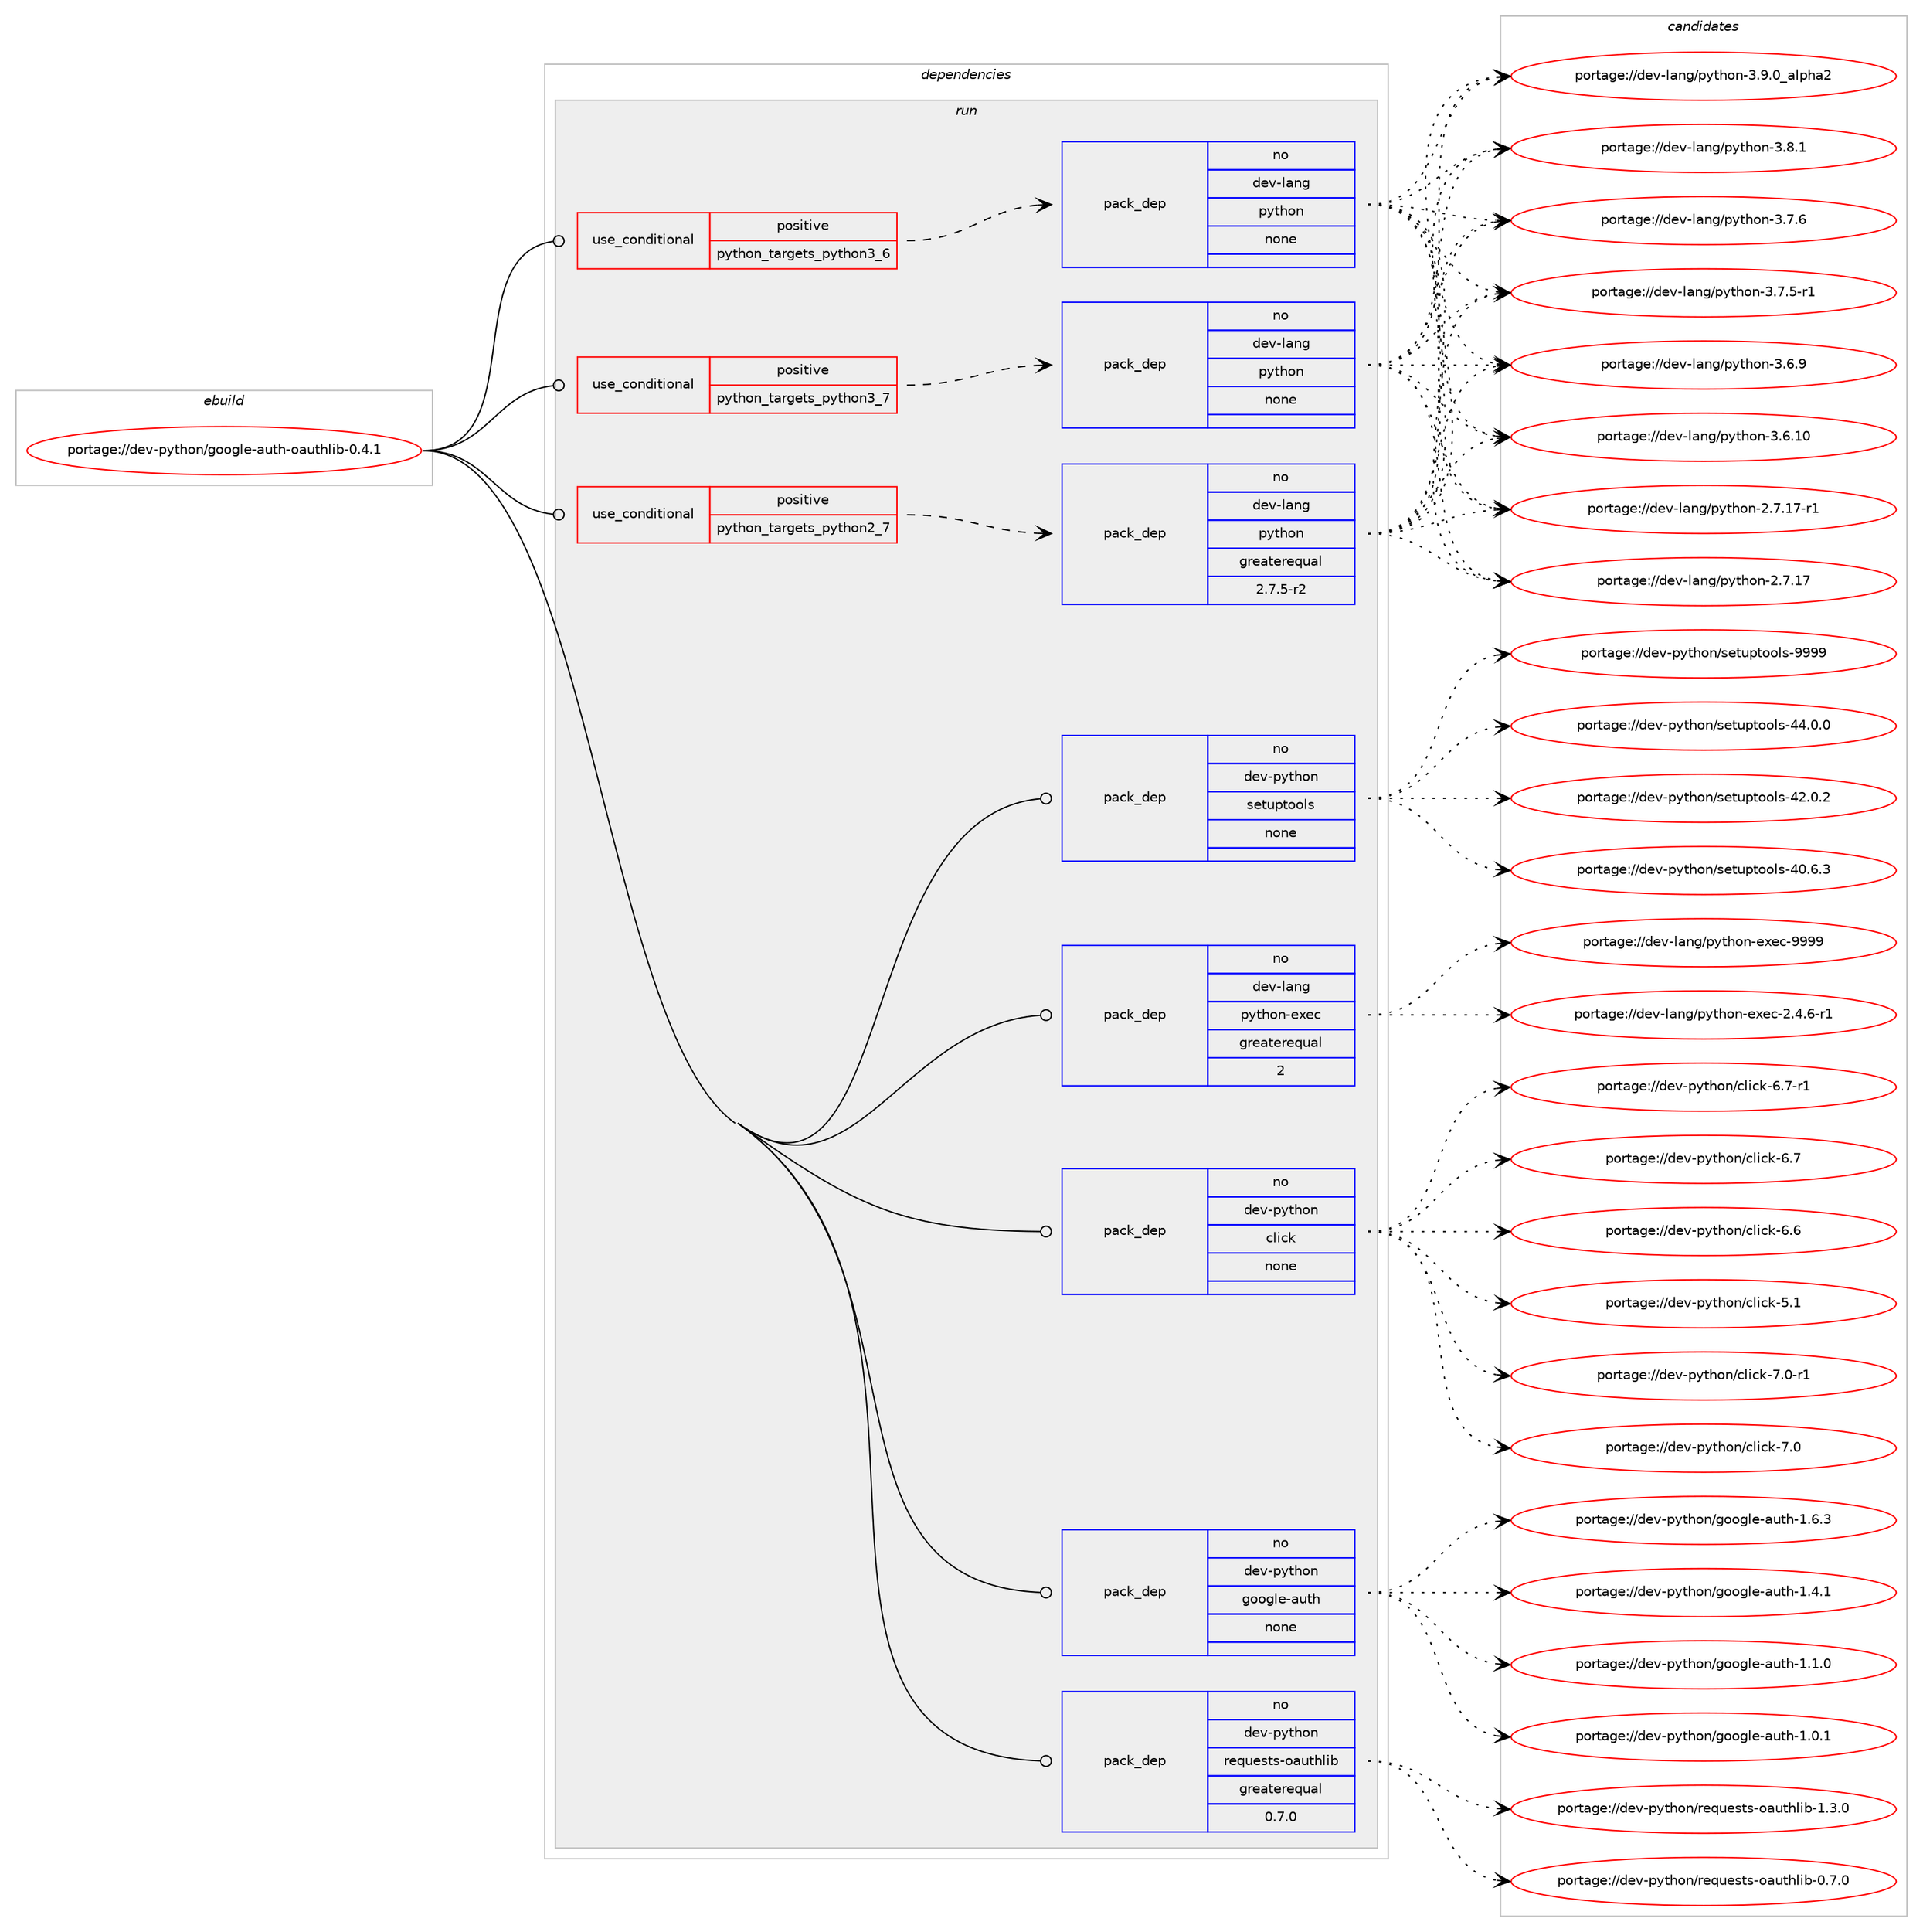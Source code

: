 digraph prolog {

# *************
# Graph options
# *************

newrank=true;
concentrate=true;
compound=true;
graph [rankdir=LR,fontname=Helvetica,fontsize=10,ranksep=1.5];#, ranksep=2.5, nodesep=0.2];
edge  [arrowhead=vee];
node  [fontname=Helvetica,fontsize=10];

# **********
# The ebuild
# **********

subgraph cluster_leftcol {
color=gray;
label=<<i>ebuild</i>>;
id [label="portage://dev-python/google-auth-oauthlib-0.4.1", color=red, width=4, href="../dev-python/google-auth-oauthlib-0.4.1.svg"];
}

# ****************
# The dependencies
# ****************

subgraph cluster_midcol {
color=gray;
label=<<i>dependencies</i>>;
subgraph cluster_compile {
fillcolor="#eeeeee";
style=filled;
label=<<i>compile</i>>;
}
subgraph cluster_compileandrun {
fillcolor="#eeeeee";
style=filled;
label=<<i>compile and run</i>>;
}
subgraph cluster_run {
fillcolor="#eeeeee";
style=filled;
label=<<i>run</i>>;
subgraph cond115197 {
dependency458240 [label=<<TABLE BORDER="0" CELLBORDER="1" CELLSPACING="0" CELLPADDING="4"><TR><TD ROWSPAN="3" CELLPADDING="10">use_conditional</TD></TR><TR><TD>positive</TD></TR><TR><TD>python_targets_python2_7</TD></TR></TABLE>>, shape=none, color=red];
subgraph pack338059 {
dependency458241 [label=<<TABLE BORDER="0" CELLBORDER="1" CELLSPACING="0" CELLPADDING="4" WIDTH="220"><TR><TD ROWSPAN="6" CELLPADDING="30">pack_dep</TD></TR><TR><TD WIDTH="110">no</TD></TR><TR><TD>dev-lang</TD></TR><TR><TD>python</TD></TR><TR><TD>greaterequal</TD></TR><TR><TD>2.7.5-r2</TD></TR></TABLE>>, shape=none, color=blue];
}
dependency458240:e -> dependency458241:w [weight=20,style="dashed",arrowhead="vee"];
}
id:e -> dependency458240:w [weight=20,style="solid",arrowhead="odot"];
subgraph cond115198 {
dependency458242 [label=<<TABLE BORDER="0" CELLBORDER="1" CELLSPACING="0" CELLPADDING="4"><TR><TD ROWSPAN="3" CELLPADDING="10">use_conditional</TD></TR><TR><TD>positive</TD></TR><TR><TD>python_targets_python3_6</TD></TR></TABLE>>, shape=none, color=red];
subgraph pack338060 {
dependency458243 [label=<<TABLE BORDER="0" CELLBORDER="1" CELLSPACING="0" CELLPADDING="4" WIDTH="220"><TR><TD ROWSPAN="6" CELLPADDING="30">pack_dep</TD></TR><TR><TD WIDTH="110">no</TD></TR><TR><TD>dev-lang</TD></TR><TR><TD>python</TD></TR><TR><TD>none</TD></TR><TR><TD></TD></TR></TABLE>>, shape=none, color=blue];
}
dependency458242:e -> dependency458243:w [weight=20,style="dashed",arrowhead="vee"];
}
id:e -> dependency458242:w [weight=20,style="solid",arrowhead="odot"];
subgraph cond115199 {
dependency458244 [label=<<TABLE BORDER="0" CELLBORDER="1" CELLSPACING="0" CELLPADDING="4"><TR><TD ROWSPAN="3" CELLPADDING="10">use_conditional</TD></TR><TR><TD>positive</TD></TR><TR><TD>python_targets_python3_7</TD></TR></TABLE>>, shape=none, color=red];
subgraph pack338061 {
dependency458245 [label=<<TABLE BORDER="0" CELLBORDER="1" CELLSPACING="0" CELLPADDING="4" WIDTH="220"><TR><TD ROWSPAN="6" CELLPADDING="30">pack_dep</TD></TR><TR><TD WIDTH="110">no</TD></TR><TR><TD>dev-lang</TD></TR><TR><TD>python</TD></TR><TR><TD>none</TD></TR><TR><TD></TD></TR></TABLE>>, shape=none, color=blue];
}
dependency458244:e -> dependency458245:w [weight=20,style="dashed",arrowhead="vee"];
}
id:e -> dependency458244:w [weight=20,style="solid",arrowhead="odot"];
subgraph pack338062 {
dependency458246 [label=<<TABLE BORDER="0" CELLBORDER="1" CELLSPACING="0" CELLPADDING="4" WIDTH="220"><TR><TD ROWSPAN="6" CELLPADDING="30">pack_dep</TD></TR><TR><TD WIDTH="110">no</TD></TR><TR><TD>dev-lang</TD></TR><TR><TD>python-exec</TD></TR><TR><TD>greaterequal</TD></TR><TR><TD>2</TD></TR></TABLE>>, shape=none, color=blue];
}
id:e -> dependency458246:w [weight=20,style="solid",arrowhead="odot"];
subgraph pack338063 {
dependency458247 [label=<<TABLE BORDER="0" CELLBORDER="1" CELLSPACING="0" CELLPADDING="4" WIDTH="220"><TR><TD ROWSPAN="6" CELLPADDING="30">pack_dep</TD></TR><TR><TD WIDTH="110">no</TD></TR><TR><TD>dev-python</TD></TR><TR><TD>click</TD></TR><TR><TD>none</TD></TR><TR><TD></TD></TR></TABLE>>, shape=none, color=blue];
}
id:e -> dependency458247:w [weight=20,style="solid",arrowhead="odot"];
subgraph pack338064 {
dependency458248 [label=<<TABLE BORDER="0" CELLBORDER="1" CELLSPACING="0" CELLPADDING="4" WIDTH="220"><TR><TD ROWSPAN="6" CELLPADDING="30">pack_dep</TD></TR><TR><TD WIDTH="110">no</TD></TR><TR><TD>dev-python</TD></TR><TR><TD>google-auth</TD></TR><TR><TD>none</TD></TR><TR><TD></TD></TR></TABLE>>, shape=none, color=blue];
}
id:e -> dependency458248:w [weight=20,style="solid",arrowhead="odot"];
subgraph pack338065 {
dependency458249 [label=<<TABLE BORDER="0" CELLBORDER="1" CELLSPACING="0" CELLPADDING="4" WIDTH="220"><TR><TD ROWSPAN="6" CELLPADDING="30">pack_dep</TD></TR><TR><TD WIDTH="110">no</TD></TR><TR><TD>dev-python</TD></TR><TR><TD>requests-oauthlib</TD></TR><TR><TD>greaterequal</TD></TR><TR><TD>0.7.0</TD></TR></TABLE>>, shape=none, color=blue];
}
id:e -> dependency458249:w [weight=20,style="solid",arrowhead="odot"];
subgraph pack338066 {
dependency458250 [label=<<TABLE BORDER="0" CELLBORDER="1" CELLSPACING="0" CELLPADDING="4" WIDTH="220"><TR><TD ROWSPAN="6" CELLPADDING="30">pack_dep</TD></TR><TR><TD WIDTH="110">no</TD></TR><TR><TD>dev-python</TD></TR><TR><TD>setuptools</TD></TR><TR><TD>none</TD></TR><TR><TD></TD></TR></TABLE>>, shape=none, color=blue];
}
id:e -> dependency458250:w [weight=20,style="solid",arrowhead="odot"];
}
}

# **************
# The candidates
# **************

subgraph cluster_choices {
rank=same;
color=gray;
label=<<i>candidates</i>>;

subgraph choice338059 {
color=black;
nodesep=1;
choice10010111845108971101034711212111610411111045514657464895971081121049750 [label="portage://dev-lang/python-3.9.0_alpha2", color=red, width=4,href="../dev-lang/python-3.9.0_alpha2.svg"];
choice100101118451089711010347112121116104111110455146564649 [label="portage://dev-lang/python-3.8.1", color=red, width=4,href="../dev-lang/python-3.8.1.svg"];
choice100101118451089711010347112121116104111110455146554654 [label="portage://dev-lang/python-3.7.6", color=red, width=4,href="../dev-lang/python-3.7.6.svg"];
choice1001011184510897110103471121211161041111104551465546534511449 [label="portage://dev-lang/python-3.7.5-r1", color=red, width=4,href="../dev-lang/python-3.7.5-r1.svg"];
choice100101118451089711010347112121116104111110455146544657 [label="portage://dev-lang/python-3.6.9", color=red, width=4,href="../dev-lang/python-3.6.9.svg"];
choice10010111845108971101034711212111610411111045514654464948 [label="portage://dev-lang/python-3.6.10", color=red, width=4,href="../dev-lang/python-3.6.10.svg"];
choice100101118451089711010347112121116104111110455046554649554511449 [label="portage://dev-lang/python-2.7.17-r1", color=red, width=4,href="../dev-lang/python-2.7.17-r1.svg"];
choice10010111845108971101034711212111610411111045504655464955 [label="portage://dev-lang/python-2.7.17", color=red, width=4,href="../dev-lang/python-2.7.17.svg"];
dependency458241:e -> choice10010111845108971101034711212111610411111045514657464895971081121049750:w [style=dotted,weight="100"];
dependency458241:e -> choice100101118451089711010347112121116104111110455146564649:w [style=dotted,weight="100"];
dependency458241:e -> choice100101118451089711010347112121116104111110455146554654:w [style=dotted,weight="100"];
dependency458241:e -> choice1001011184510897110103471121211161041111104551465546534511449:w [style=dotted,weight="100"];
dependency458241:e -> choice100101118451089711010347112121116104111110455146544657:w [style=dotted,weight="100"];
dependency458241:e -> choice10010111845108971101034711212111610411111045514654464948:w [style=dotted,weight="100"];
dependency458241:e -> choice100101118451089711010347112121116104111110455046554649554511449:w [style=dotted,weight="100"];
dependency458241:e -> choice10010111845108971101034711212111610411111045504655464955:w [style=dotted,weight="100"];
}
subgraph choice338060 {
color=black;
nodesep=1;
choice10010111845108971101034711212111610411111045514657464895971081121049750 [label="portage://dev-lang/python-3.9.0_alpha2", color=red, width=4,href="../dev-lang/python-3.9.0_alpha2.svg"];
choice100101118451089711010347112121116104111110455146564649 [label="portage://dev-lang/python-3.8.1", color=red, width=4,href="../dev-lang/python-3.8.1.svg"];
choice100101118451089711010347112121116104111110455146554654 [label="portage://dev-lang/python-3.7.6", color=red, width=4,href="../dev-lang/python-3.7.6.svg"];
choice1001011184510897110103471121211161041111104551465546534511449 [label="portage://dev-lang/python-3.7.5-r1", color=red, width=4,href="../dev-lang/python-3.7.5-r1.svg"];
choice100101118451089711010347112121116104111110455146544657 [label="portage://dev-lang/python-3.6.9", color=red, width=4,href="../dev-lang/python-3.6.9.svg"];
choice10010111845108971101034711212111610411111045514654464948 [label="portage://dev-lang/python-3.6.10", color=red, width=4,href="../dev-lang/python-3.6.10.svg"];
choice100101118451089711010347112121116104111110455046554649554511449 [label="portage://dev-lang/python-2.7.17-r1", color=red, width=4,href="../dev-lang/python-2.7.17-r1.svg"];
choice10010111845108971101034711212111610411111045504655464955 [label="portage://dev-lang/python-2.7.17", color=red, width=4,href="../dev-lang/python-2.7.17.svg"];
dependency458243:e -> choice10010111845108971101034711212111610411111045514657464895971081121049750:w [style=dotted,weight="100"];
dependency458243:e -> choice100101118451089711010347112121116104111110455146564649:w [style=dotted,weight="100"];
dependency458243:e -> choice100101118451089711010347112121116104111110455146554654:w [style=dotted,weight="100"];
dependency458243:e -> choice1001011184510897110103471121211161041111104551465546534511449:w [style=dotted,weight="100"];
dependency458243:e -> choice100101118451089711010347112121116104111110455146544657:w [style=dotted,weight="100"];
dependency458243:e -> choice10010111845108971101034711212111610411111045514654464948:w [style=dotted,weight="100"];
dependency458243:e -> choice100101118451089711010347112121116104111110455046554649554511449:w [style=dotted,weight="100"];
dependency458243:e -> choice10010111845108971101034711212111610411111045504655464955:w [style=dotted,weight="100"];
}
subgraph choice338061 {
color=black;
nodesep=1;
choice10010111845108971101034711212111610411111045514657464895971081121049750 [label="portage://dev-lang/python-3.9.0_alpha2", color=red, width=4,href="../dev-lang/python-3.9.0_alpha2.svg"];
choice100101118451089711010347112121116104111110455146564649 [label="portage://dev-lang/python-3.8.1", color=red, width=4,href="../dev-lang/python-3.8.1.svg"];
choice100101118451089711010347112121116104111110455146554654 [label="portage://dev-lang/python-3.7.6", color=red, width=4,href="../dev-lang/python-3.7.6.svg"];
choice1001011184510897110103471121211161041111104551465546534511449 [label="portage://dev-lang/python-3.7.5-r1", color=red, width=4,href="../dev-lang/python-3.7.5-r1.svg"];
choice100101118451089711010347112121116104111110455146544657 [label="portage://dev-lang/python-3.6.9", color=red, width=4,href="../dev-lang/python-3.6.9.svg"];
choice10010111845108971101034711212111610411111045514654464948 [label="portage://dev-lang/python-3.6.10", color=red, width=4,href="../dev-lang/python-3.6.10.svg"];
choice100101118451089711010347112121116104111110455046554649554511449 [label="portage://dev-lang/python-2.7.17-r1", color=red, width=4,href="../dev-lang/python-2.7.17-r1.svg"];
choice10010111845108971101034711212111610411111045504655464955 [label="portage://dev-lang/python-2.7.17", color=red, width=4,href="../dev-lang/python-2.7.17.svg"];
dependency458245:e -> choice10010111845108971101034711212111610411111045514657464895971081121049750:w [style=dotted,weight="100"];
dependency458245:e -> choice100101118451089711010347112121116104111110455146564649:w [style=dotted,weight="100"];
dependency458245:e -> choice100101118451089711010347112121116104111110455146554654:w [style=dotted,weight="100"];
dependency458245:e -> choice1001011184510897110103471121211161041111104551465546534511449:w [style=dotted,weight="100"];
dependency458245:e -> choice100101118451089711010347112121116104111110455146544657:w [style=dotted,weight="100"];
dependency458245:e -> choice10010111845108971101034711212111610411111045514654464948:w [style=dotted,weight="100"];
dependency458245:e -> choice100101118451089711010347112121116104111110455046554649554511449:w [style=dotted,weight="100"];
dependency458245:e -> choice10010111845108971101034711212111610411111045504655464955:w [style=dotted,weight="100"];
}
subgraph choice338062 {
color=black;
nodesep=1;
choice10010111845108971101034711212111610411111045101120101994557575757 [label="portage://dev-lang/python-exec-9999", color=red, width=4,href="../dev-lang/python-exec-9999.svg"];
choice10010111845108971101034711212111610411111045101120101994550465246544511449 [label="portage://dev-lang/python-exec-2.4.6-r1", color=red, width=4,href="../dev-lang/python-exec-2.4.6-r1.svg"];
dependency458246:e -> choice10010111845108971101034711212111610411111045101120101994557575757:w [style=dotted,weight="100"];
dependency458246:e -> choice10010111845108971101034711212111610411111045101120101994550465246544511449:w [style=dotted,weight="100"];
}
subgraph choice338063 {
color=black;
nodesep=1;
choice10010111845112121116104111110479910810599107455546484511449 [label="portage://dev-python/click-7.0-r1", color=red, width=4,href="../dev-python/click-7.0-r1.svg"];
choice1001011184511212111610411111047991081059910745554648 [label="portage://dev-python/click-7.0", color=red, width=4,href="../dev-python/click-7.0.svg"];
choice10010111845112121116104111110479910810599107455446554511449 [label="portage://dev-python/click-6.7-r1", color=red, width=4,href="../dev-python/click-6.7-r1.svg"];
choice1001011184511212111610411111047991081059910745544655 [label="portage://dev-python/click-6.7", color=red, width=4,href="../dev-python/click-6.7.svg"];
choice1001011184511212111610411111047991081059910745544654 [label="portage://dev-python/click-6.6", color=red, width=4,href="../dev-python/click-6.6.svg"];
choice1001011184511212111610411111047991081059910745534649 [label="portage://dev-python/click-5.1", color=red, width=4,href="../dev-python/click-5.1.svg"];
dependency458247:e -> choice10010111845112121116104111110479910810599107455546484511449:w [style=dotted,weight="100"];
dependency458247:e -> choice1001011184511212111610411111047991081059910745554648:w [style=dotted,weight="100"];
dependency458247:e -> choice10010111845112121116104111110479910810599107455446554511449:w [style=dotted,weight="100"];
dependency458247:e -> choice1001011184511212111610411111047991081059910745544655:w [style=dotted,weight="100"];
dependency458247:e -> choice1001011184511212111610411111047991081059910745544654:w [style=dotted,weight="100"];
dependency458247:e -> choice1001011184511212111610411111047991081059910745534649:w [style=dotted,weight="100"];
}
subgraph choice338064 {
color=black;
nodesep=1;
choice10010111845112121116104111110471031111111031081014597117116104454946544651 [label="portage://dev-python/google-auth-1.6.3", color=red, width=4,href="../dev-python/google-auth-1.6.3.svg"];
choice10010111845112121116104111110471031111111031081014597117116104454946524649 [label="portage://dev-python/google-auth-1.4.1", color=red, width=4,href="../dev-python/google-auth-1.4.1.svg"];
choice10010111845112121116104111110471031111111031081014597117116104454946494648 [label="portage://dev-python/google-auth-1.1.0", color=red, width=4,href="../dev-python/google-auth-1.1.0.svg"];
choice10010111845112121116104111110471031111111031081014597117116104454946484649 [label="portage://dev-python/google-auth-1.0.1", color=red, width=4,href="../dev-python/google-auth-1.0.1.svg"];
dependency458248:e -> choice10010111845112121116104111110471031111111031081014597117116104454946544651:w [style=dotted,weight="100"];
dependency458248:e -> choice10010111845112121116104111110471031111111031081014597117116104454946524649:w [style=dotted,weight="100"];
dependency458248:e -> choice10010111845112121116104111110471031111111031081014597117116104454946494648:w [style=dotted,weight="100"];
dependency458248:e -> choice10010111845112121116104111110471031111111031081014597117116104454946484649:w [style=dotted,weight="100"];
}
subgraph choice338065 {
color=black;
nodesep=1;
choice1001011184511212111610411111047114101113117101115116115451119711711610410810598454946514648 [label="portage://dev-python/requests-oauthlib-1.3.0", color=red, width=4,href="../dev-python/requests-oauthlib-1.3.0.svg"];
choice1001011184511212111610411111047114101113117101115116115451119711711610410810598454846554648 [label="portage://dev-python/requests-oauthlib-0.7.0", color=red, width=4,href="../dev-python/requests-oauthlib-0.7.0.svg"];
dependency458249:e -> choice1001011184511212111610411111047114101113117101115116115451119711711610410810598454946514648:w [style=dotted,weight="100"];
dependency458249:e -> choice1001011184511212111610411111047114101113117101115116115451119711711610410810598454846554648:w [style=dotted,weight="100"];
}
subgraph choice338066 {
color=black;
nodesep=1;
choice10010111845112121116104111110471151011161171121161111111081154557575757 [label="portage://dev-python/setuptools-9999", color=red, width=4,href="../dev-python/setuptools-9999.svg"];
choice100101118451121211161041111104711510111611711211611111110811545525246484648 [label="portage://dev-python/setuptools-44.0.0", color=red, width=4,href="../dev-python/setuptools-44.0.0.svg"];
choice100101118451121211161041111104711510111611711211611111110811545525046484650 [label="portage://dev-python/setuptools-42.0.2", color=red, width=4,href="../dev-python/setuptools-42.0.2.svg"];
choice100101118451121211161041111104711510111611711211611111110811545524846544651 [label="portage://dev-python/setuptools-40.6.3", color=red, width=4,href="../dev-python/setuptools-40.6.3.svg"];
dependency458250:e -> choice10010111845112121116104111110471151011161171121161111111081154557575757:w [style=dotted,weight="100"];
dependency458250:e -> choice100101118451121211161041111104711510111611711211611111110811545525246484648:w [style=dotted,weight="100"];
dependency458250:e -> choice100101118451121211161041111104711510111611711211611111110811545525046484650:w [style=dotted,weight="100"];
dependency458250:e -> choice100101118451121211161041111104711510111611711211611111110811545524846544651:w [style=dotted,weight="100"];
}
}

}
